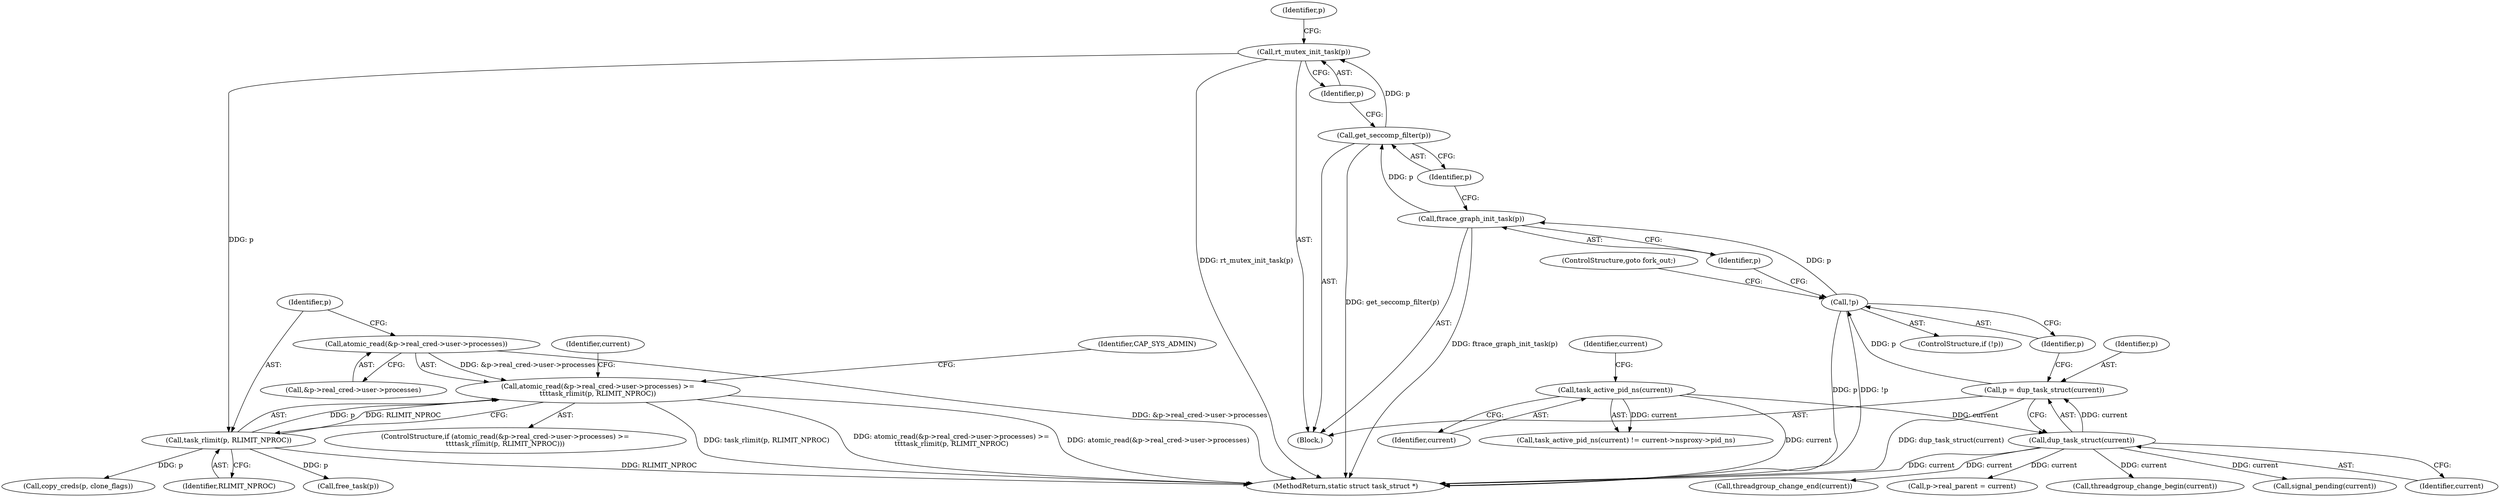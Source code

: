 digraph "0_linux_e66eded8309ebf679d3d3c1f5820d1f2ca332c71_0@API" {
"1000259" [label="(Call,atomic_read(&p->real_cred->user->processes) >=\n\t\t\ttask_rlimit(p, RLIMIT_NPROC))"];
"1000260" [label="(Call,atomic_read(&p->real_cred->user->processes))"];
"1000269" [label="(Call,task_rlimit(p, RLIMIT_NPROC))"];
"1000242" [label="(Call,rt_mutex_init_task(p))"];
"1000240" [label="(Call,get_seccomp_filter(p))"];
"1000238" [label="(Call,ftrace_graph_init_task(p))"];
"1000235" [label="(Call,!p)"];
"1000230" [label="(Call,p = dup_task_struct(current))"];
"1000232" [label="(Call,dup_task_struct(current))"];
"1000208" [label="(Call,task_active_pid_ns(current))"];
"1000209" [label="(Identifier,current)"];
"1000258" [label="(ControlStructure,if (atomic_read(&p->real_cred->user->processes) >=\n\t\t\ttask_rlimit(p, RLIMIT_NPROC)))"];
"1001194" [label="(Call,threadgroup_change_end(current))"];
"1000241" [label="(Identifier,p)"];
"1000239" [label="(Identifier,p)"];
"1000926" [label="(Call,p->real_parent = current)"];
"1000277" [label="(Identifier,CAP_SYS_ADMIN)"];
"1000247" [label="(Identifier,p)"];
"1000212" [label="(Identifier,current)"];
"1000230" [label="(Call,p = dup_task_struct(current))"];
"1000292" [label="(Identifier,current)"];
"1000261" [label="(Call,&p->real_cred->user->processes)"];
"1000269" [label="(Call,task_rlimit(p, RLIMIT_NPROC))"];
"1000240" [label="(Call,get_seccomp_filter(p))"];
"1000234" [label="(ControlStructure,if (!p))"];
"1000127" [label="(Block,)"];
"1000259" [label="(Call,atomic_read(&p->real_cred->user->processes) >=\n\t\t\ttask_rlimit(p, RLIMIT_NPROC))"];
"1000236" [label="(Identifier,p)"];
"1000468" [label="(Call,threadgroup_change_begin(current))"];
"1000947" [label="(Call,signal_pending(current))"];
"1000233" [label="(Identifier,current)"];
"1000235" [label="(Call,!p)"];
"1000231" [label="(Identifier,p)"];
"1000260" [label="(Call,atomic_read(&p->real_cred->user->processes))"];
"1000242" [label="(Call,rt_mutex_init_task(p))"];
"1000237" [label="(ControlStructure,goto fork_out;)"];
"1000271" [label="(Identifier,RLIMIT_NPROC)"];
"1000297" [label="(Call,copy_creds(p, clone_flags))"];
"1000238" [label="(Call,ftrace_graph_init_task(p))"];
"1000243" [label="(Identifier,p)"];
"1000232" [label="(Call,dup_task_struct(current))"];
"1000208" [label="(Call,task_active_pid_ns(current))"];
"1000270" [label="(Identifier,p)"];
"1001221" [label="(Call,free_task(p))"];
"1001227" [label="(MethodReturn,static struct task_struct *)"];
"1000207" [label="(Call,task_active_pid_ns(current) != current->nsproxy->pid_ns)"];
"1000259" -> "1000258"  [label="AST: "];
"1000259" -> "1000269"  [label="CFG: "];
"1000260" -> "1000259"  [label="AST: "];
"1000269" -> "1000259"  [label="AST: "];
"1000277" -> "1000259"  [label="CFG: "];
"1000292" -> "1000259"  [label="CFG: "];
"1000259" -> "1001227"  [label="DDG: atomic_read(&p->real_cred->user->processes) >=\n\t\t\ttask_rlimit(p, RLIMIT_NPROC)"];
"1000259" -> "1001227"  [label="DDG: atomic_read(&p->real_cred->user->processes)"];
"1000259" -> "1001227"  [label="DDG: task_rlimit(p, RLIMIT_NPROC)"];
"1000260" -> "1000259"  [label="DDG: &p->real_cred->user->processes"];
"1000269" -> "1000259"  [label="DDG: p"];
"1000269" -> "1000259"  [label="DDG: RLIMIT_NPROC"];
"1000260" -> "1000261"  [label="CFG: "];
"1000261" -> "1000260"  [label="AST: "];
"1000270" -> "1000260"  [label="CFG: "];
"1000260" -> "1001227"  [label="DDG: &p->real_cred->user->processes"];
"1000269" -> "1000271"  [label="CFG: "];
"1000270" -> "1000269"  [label="AST: "];
"1000271" -> "1000269"  [label="AST: "];
"1000269" -> "1001227"  [label="DDG: RLIMIT_NPROC"];
"1000242" -> "1000269"  [label="DDG: p"];
"1000269" -> "1000297"  [label="DDG: p"];
"1000269" -> "1001221"  [label="DDG: p"];
"1000242" -> "1000127"  [label="AST: "];
"1000242" -> "1000243"  [label="CFG: "];
"1000243" -> "1000242"  [label="AST: "];
"1000247" -> "1000242"  [label="CFG: "];
"1000242" -> "1001227"  [label="DDG: rt_mutex_init_task(p)"];
"1000240" -> "1000242"  [label="DDG: p"];
"1000240" -> "1000127"  [label="AST: "];
"1000240" -> "1000241"  [label="CFG: "];
"1000241" -> "1000240"  [label="AST: "];
"1000243" -> "1000240"  [label="CFG: "];
"1000240" -> "1001227"  [label="DDG: get_seccomp_filter(p)"];
"1000238" -> "1000240"  [label="DDG: p"];
"1000238" -> "1000127"  [label="AST: "];
"1000238" -> "1000239"  [label="CFG: "];
"1000239" -> "1000238"  [label="AST: "];
"1000241" -> "1000238"  [label="CFG: "];
"1000238" -> "1001227"  [label="DDG: ftrace_graph_init_task(p)"];
"1000235" -> "1000238"  [label="DDG: p"];
"1000235" -> "1000234"  [label="AST: "];
"1000235" -> "1000236"  [label="CFG: "];
"1000236" -> "1000235"  [label="AST: "];
"1000237" -> "1000235"  [label="CFG: "];
"1000239" -> "1000235"  [label="CFG: "];
"1000235" -> "1001227"  [label="DDG: p"];
"1000235" -> "1001227"  [label="DDG: !p"];
"1000230" -> "1000235"  [label="DDG: p"];
"1000230" -> "1000127"  [label="AST: "];
"1000230" -> "1000232"  [label="CFG: "];
"1000231" -> "1000230"  [label="AST: "];
"1000232" -> "1000230"  [label="AST: "];
"1000236" -> "1000230"  [label="CFG: "];
"1000230" -> "1001227"  [label="DDG: dup_task_struct(current)"];
"1000232" -> "1000230"  [label="DDG: current"];
"1000232" -> "1000233"  [label="CFG: "];
"1000233" -> "1000232"  [label="AST: "];
"1000232" -> "1001227"  [label="DDG: current"];
"1000208" -> "1000232"  [label="DDG: current"];
"1000232" -> "1000468"  [label="DDG: current"];
"1000232" -> "1000926"  [label="DDG: current"];
"1000232" -> "1000947"  [label="DDG: current"];
"1000232" -> "1001194"  [label="DDG: current"];
"1000208" -> "1000207"  [label="AST: "];
"1000208" -> "1000209"  [label="CFG: "];
"1000209" -> "1000208"  [label="AST: "];
"1000212" -> "1000208"  [label="CFG: "];
"1000208" -> "1001227"  [label="DDG: current"];
"1000208" -> "1000207"  [label="DDG: current"];
}
